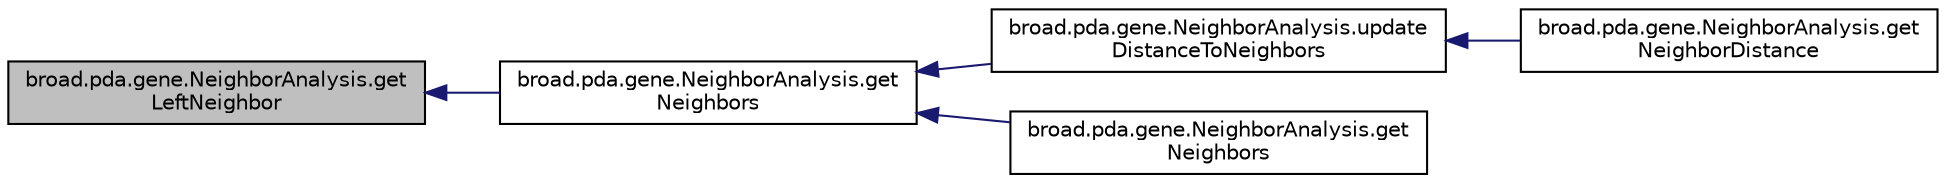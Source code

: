 digraph "broad.pda.gene.NeighborAnalysis.getLeftNeighbor"
{
  edge [fontname="Helvetica",fontsize="10",labelfontname="Helvetica",labelfontsize="10"];
  node [fontname="Helvetica",fontsize="10",shape=record];
  rankdir="LR";
  Node1 [label="broad.pda.gene.NeighborAnalysis.get\lLeftNeighbor",height=0.2,width=0.4,color="black", fillcolor="grey75", style="filled" fontcolor="black"];
  Node1 -> Node2 [dir="back",color="midnightblue",fontsize="10",style="solid"];
  Node2 [label="broad.pda.gene.NeighborAnalysis.get\lNeighbors",height=0.2,width=0.4,color="black", fillcolor="white", style="filled",URL="$classbroad_1_1pda_1_1gene_1_1_neighbor_analysis.html#a2abf85f1d2a44ca1f234a5aeb88c7c7a"];
  Node2 -> Node3 [dir="back",color="midnightblue",fontsize="10",style="solid"];
  Node3 [label="broad.pda.gene.NeighborAnalysis.update\lDistanceToNeighbors",height=0.2,width=0.4,color="black", fillcolor="white", style="filled",URL="$classbroad_1_1pda_1_1gene_1_1_neighbor_analysis.html#a2f78da6069950c839dfa7628d0bd77bb"];
  Node3 -> Node4 [dir="back",color="midnightblue",fontsize="10",style="solid"];
  Node4 [label="broad.pda.gene.NeighborAnalysis.get\lNeighborDistance",height=0.2,width=0.4,color="black", fillcolor="white", style="filled",URL="$classbroad_1_1pda_1_1gene_1_1_neighbor_analysis.html#a9121f0c290ec779569131366cf39f2d9"];
  Node2 -> Node5 [dir="back",color="midnightblue",fontsize="10",style="solid"];
  Node5 [label="broad.pda.gene.NeighborAnalysis.get\lNeighbors",height=0.2,width=0.4,color="black", fillcolor="white", style="filled",URL="$classbroad_1_1pda_1_1gene_1_1_neighbor_analysis.html#a8b56a8b65222eacfd043c75f4ef99e00"];
}
